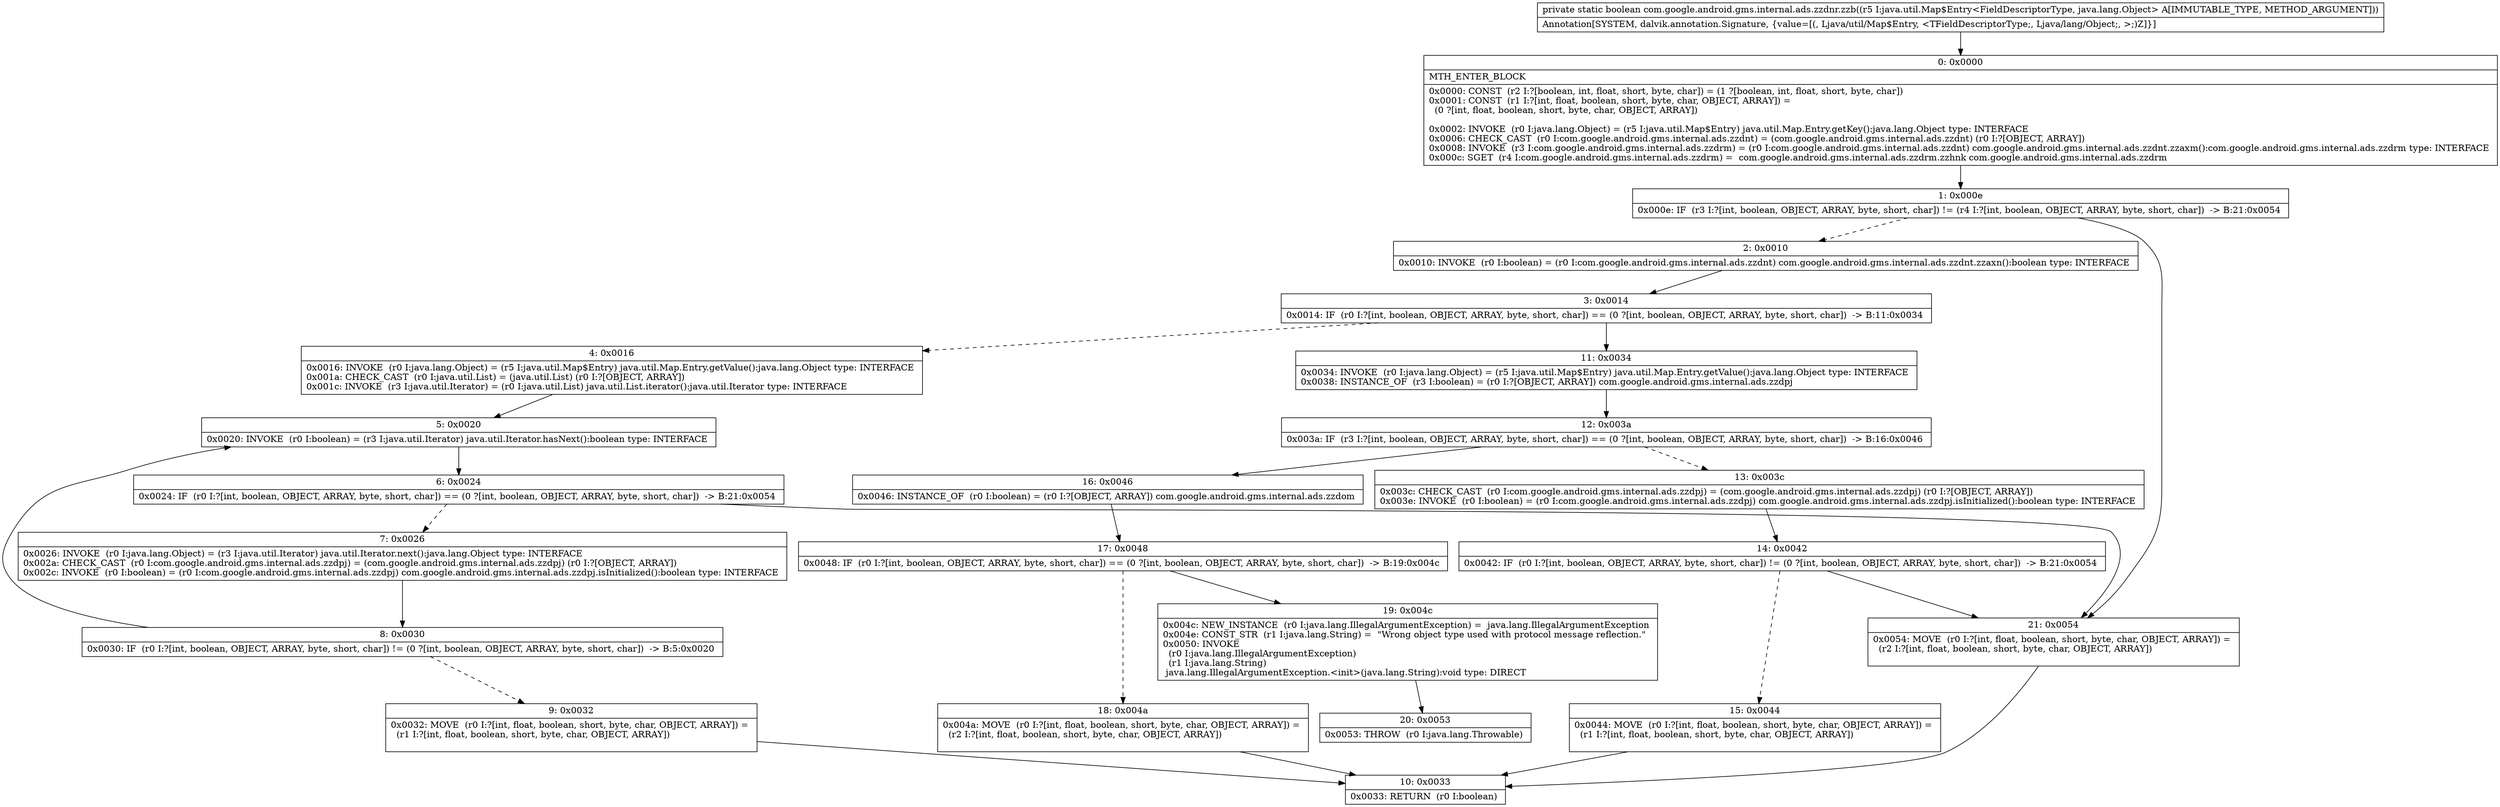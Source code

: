 digraph "CFG forcom.google.android.gms.internal.ads.zzdnr.zzb(Ljava\/util\/Map$Entry;)Z" {
Node_0 [shape=record,label="{0\:\ 0x0000|MTH_ENTER_BLOCK\l|0x0000: CONST  (r2 I:?[boolean, int, float, short, byte, char]) = (1 ?[boolean, int, float, short, byte, char]) \l0x0001: CONST  (r1 I:?[int, float, boolean, short, byte, char, OBJECT, ARRAY]) = \l  (0 ?[int, float, boolean, short, byte, char, OBJECT, ARRAY])\l \l0x0002: INVOKE  (r0 I:java.lang.Object) = (r5 I:java.util.Map$Entry) java.util.Map.Entry.getKey():java.lang.Object type: INTERFACE \l0x0006: CHECK_CAST  (r0 I:com.google.android.gms.internal.ads.zzdnt) = (com.google.android.gms.internal.ads.zzdnt) (r0 I:?[OBJECT, ARRAY]) \l0x0008: INVOKE  (r3 I:com.google.android.gms.internal.ads.zzdrm) = (r0 I:com.google.android.gms.internal.ads.zzdnt) com.google.android.gms.internal.ads.zzdnt.zzaxm():com.google.android.gms.internal.ads.zzdrm type: INTERFACE \l0x000c: SGET  (r4 I:com.google.android.gms.internal.ads.zzdrm) =  com.google.android.gms.internal.ads.zzdrm.zzhnk com.google.android.gms.internal.ads.zzdrm \l}"];
Node_1 [shape=record,label="{1\:\ 0x000e|0x000e: IF  (r3 I:?[int, boolean, OBJECT, ARRAY, byte, short, char]) != (r4 I:?[int, boolean, OBJECT, ARRAY, byte, short, char])  \-\> B:21:0x0054 \l}"];
Node_2 [shape=record,label="{2\:\ 0x0010|0x0010: INVOKE  (r0 I:boolean) = (r0 I:com.google.android.gms.internal.ads.zzdnt) com.google.android.gms.internal.ads.zzdnt.zzaxn():boolean type: INTERFACE \l}"];
Node_3 [shape=record,label="{3\:\ 0x0014|0x0014: IF  (r0 I:?[int, boolean, OBJECT, ARRAY, byte, short, char]) == (0 ?[int, boolean, OBJECT, ARRAY, byte, short, char])  \-\> B:11:0x0034 \l}"];
Node_4 [shape=record,label="{4\:\ 0x0016|0x0016: INVOKE  (r0 I:java.lang.Object) = (r5 I:java.util.Map$Entry) java.util.Map.Entry.getValue():java.lang.Object type: INTERFACE \l0x001a: CHECK_CAST  (r0 I:java.util.List) = (java.util.List) (r0 I:?[OBJECT, ARRAY]) \l0x001c: INVOKE  (r3 I:java.util.Iterator) = (r0 I:java.util.List) java.util.List.iterator():java.util.Iterator type: INTERFACE \l}"];
Node_5 [shape=record,label="{5\:\ 0x0020|0x0020: INVOKE  (r0 I:boolean) = (r3 I:java.util.Iterator) java.util.Iterator.hasNext():boolean type: INTERFACE \l}"];
Node_6 [shape=record,label="{6\:\ 0x0024|0x0024: IF  (r0 I:?[int, boolean, OBJECT, ARRAY, byte, short, char]) == (0 ?[int, boolean, OBJECT, ARRAY, byte, short, char])  \-\> B:21:0x0054 \l}"];
Node_7 [shape=record,label="{7\:\ 0x0026|0x0026: INVOKE  (r0 I:java.lang.Object) = (r3 I:java.util.Iterator) java.util.Iterator.next():java.lang.Object type: INTERFACE \l0x002a: CHECK_CAST  (r0 I:com.google.android.gms.internal.ads.zzdpj) = (com.google.android.gms.internal.ads.zzdpj) (r0 I:?[OBJECT, ARRAY]) \l0x002c: INVOKE  (r0 I:boolean) = (r0 I:com.google.android.gms.internal.ads.zzdpj) com.google.android.gms.internal.ads.zzdpj.isInitialized():boolean type: INTERFACE \l}"];
Node_8 [shape=record,label="{8\:\ 0x0030|0x0030: IF  (r0 I:?[int, boolean, OBJECT, ARRAY, byte, short, char]) != (0 ?[int, boolean, OBJECT, ARRAY, byte, short, char])  \-\> B:5:0x0020 \l}"];
Node_9 [shape=record,label="{9\:\ 0x0032|0x0032: MOVE  (r0 I:?[int, float, boolean, short, byte, char, OBJECT, ARRAY]) = \l  (r1 I:?[int, float, boolean, short, byte, char, OBJECT, ARRAY])\l \l}"];
Node_10 [shape=record,label="{10\:\ 0x0033|0x0033: RETURN  (r0 I:boolean) \l}"];
Node_11 [shape=record,label="{11\:\ 0x0034|0x0034: INVOKE  (r0 I:java.lang.Object) = (r5 I:java.util.Map$Entry) java.util.Map.Entry.getValue():java.lang.Object type: INTERFACE \l0x0038: INSTANCE_OF  (r3 I:boolean) = (r0 I:?[OBJECT, ARRAY]) com.google.android.gms.internal.ads.zzdpj \l}"];
Node_12 [shape=record,label="{12\:\ 0x003a|0x003a: IF  (r3 I:?[int, boolean, OBJECT, ARRAY, byte, short, char]) == (0 ?[int, boolean, OBJECT, ARRAY, byte, short, char])  \-\> B:16:0x0046 \l}"];
Node_13 [shape=record,label="{13\:\ 0x003c|0x003c: CHECK_CAST  (r0 I:com.google.android.gms.internal.ads.zzdpj) = (com.google.android.gms.internal.ads.zzdpj) (r0 I:?[OBJECT, ARRAY]) \l0x003e: INVOKE  (r0 I:boolean) = (r0 I:com.google.android.gms.internal.ads.zzdpj) com.google.android.gms.internal.ads.zzdpj.isInitialized():boolean type: INTERFACE \l}"];
Node_14 [shape=record,label="{14\:\ 0x0042|0x0042: IF  (r0 I:?[int, boolean, OBJECT, ARRAY, byte, short, char]) != (0 ?[int, boolean, OBJECT, ARRAY, byte, short, char])  \-\> B:21:0x0054 \l}"];
Node_15 [shape=record,label="{15\:\ 0x0044|0x0044: MOVE  (r0 I:?[int, float, boolean, short, byte, char, OBJECT, ARRAY]) = \l  (r1 I:?[int, float, boolean, short, byte, char, OBJECT, ARRAY])\l \l}"];
Node_16 [shape=record,label="{16\:\ 0x0046|0x0046: INSTANCE_OF  (r0 I:boolean) = (r0 I:?[OBJECT, ARRAY]) com.google.android.gms.internal.ads.zzdom \l}"];
Node_17 [shape=record,label="{17\:\ 0x0048|0x0048: IF  (r0 I:?[int, boolean, OBJECT, ARRAY, byte, short, char]) == (0 ?[int, boolean, OBJECT, ARRAY, byte, short, char])  \-\> B:19:0x004c \l}"];
Node_18 [shape=record,label="{18\:\ 0x004a|0x004a: MOVE  (r0 I:?[int, float, boolean, short, byte, char, OBJECT, ARRAY]) = \l  (r2 I:?[int, float, boolean, short, byte, char, OBJECT, ARRAY])\l \l}"];
Node_19 [shape=record,label="{19\:\ 0x004c|0x004c: NEW_INSTANCE  (r0 I:java.lang.IllegalArgumentException) =  java.lang.IllegalArgumentException \l0x004e: CONST_STR  (r1 I:java.lang.String) =  \"Wrong object type used with protocol message reflection.\" \l0x0050: INVOKE  \l  (r0 I:java.lang.IllegalArgumentException)\l  (r1 I:java.lang.String)\l java.lang.IllegalArgumentException.\<init\>(java.lang.String):void type: DIRECT \l}"];
Node_20 [shape=record,label="{20\:\ 0x0053|0x0053: THROW  (r0 I:java.lang.Throwable) \l}"];
Node_21 [shape=record,label="{21\:\ 0x0054|0x0054: MOVE  (r0 I:?[int, float, boolean, short, byte, char, OBJECT, ARRAY]) = \l  (r2 I:?[int, float, boolean, short, byte, char, OBJECT, ARRAY])\l \l}"];
MethodNode[shape=record,label="{private static boolean com.google.android.gms.internal.ads.zzdnr.zzb((r5 I:java.util.Map$Entry\<FieldDescriptorType, java.lang.Object\> A[IMMUTABLE_TYPE, METHOD_ARGUMENT]))  | Annotation[SYSTEM, dalvik.annotation.Signature, \{value=[(, Ljava\/util\/Map$Entry, \<TFieldDescriptorType;, Ljava\/lang\/Object;, \>;)Z]\}]\l}"];
MethodNode -> Node_0;
Node_0 -> Node_1;
Node_1 -> Node_2[style=dashed];
Node_1 -> Node_21;
Node_2 -> Node_3;
Node_3 -> Node_4[style=dashed];
Node_3 -> Node_11;
Node_4 -> Node_5;
Node_5 -> Node_6;
Node_6 -> Node_7[style=dashed];
Node_6 -> Node_21;
Node_7 -> Node_8;
Node_8 -> Node_5;
Node_8 -> Node_9[style=dashed];
Node_9 -> Node_10;
Node_11 -> Node_12;
Node_12 -> Node_13[style=dashed];
Node_12 -> Node_16;
Node_13 -> Node_14;
Node_14 -> Node_15[style=dashed];
Node_14 -> Node_21;
Node_15 -> Node_10;
Node_16 -> Node_17;
Node_17 -> Node_18[style=dashed];
Node_17 -> Node_19;
Node_18 -> Node_10;
Node_19 -> Node_20;
Node_21 -> Node_10;
}

